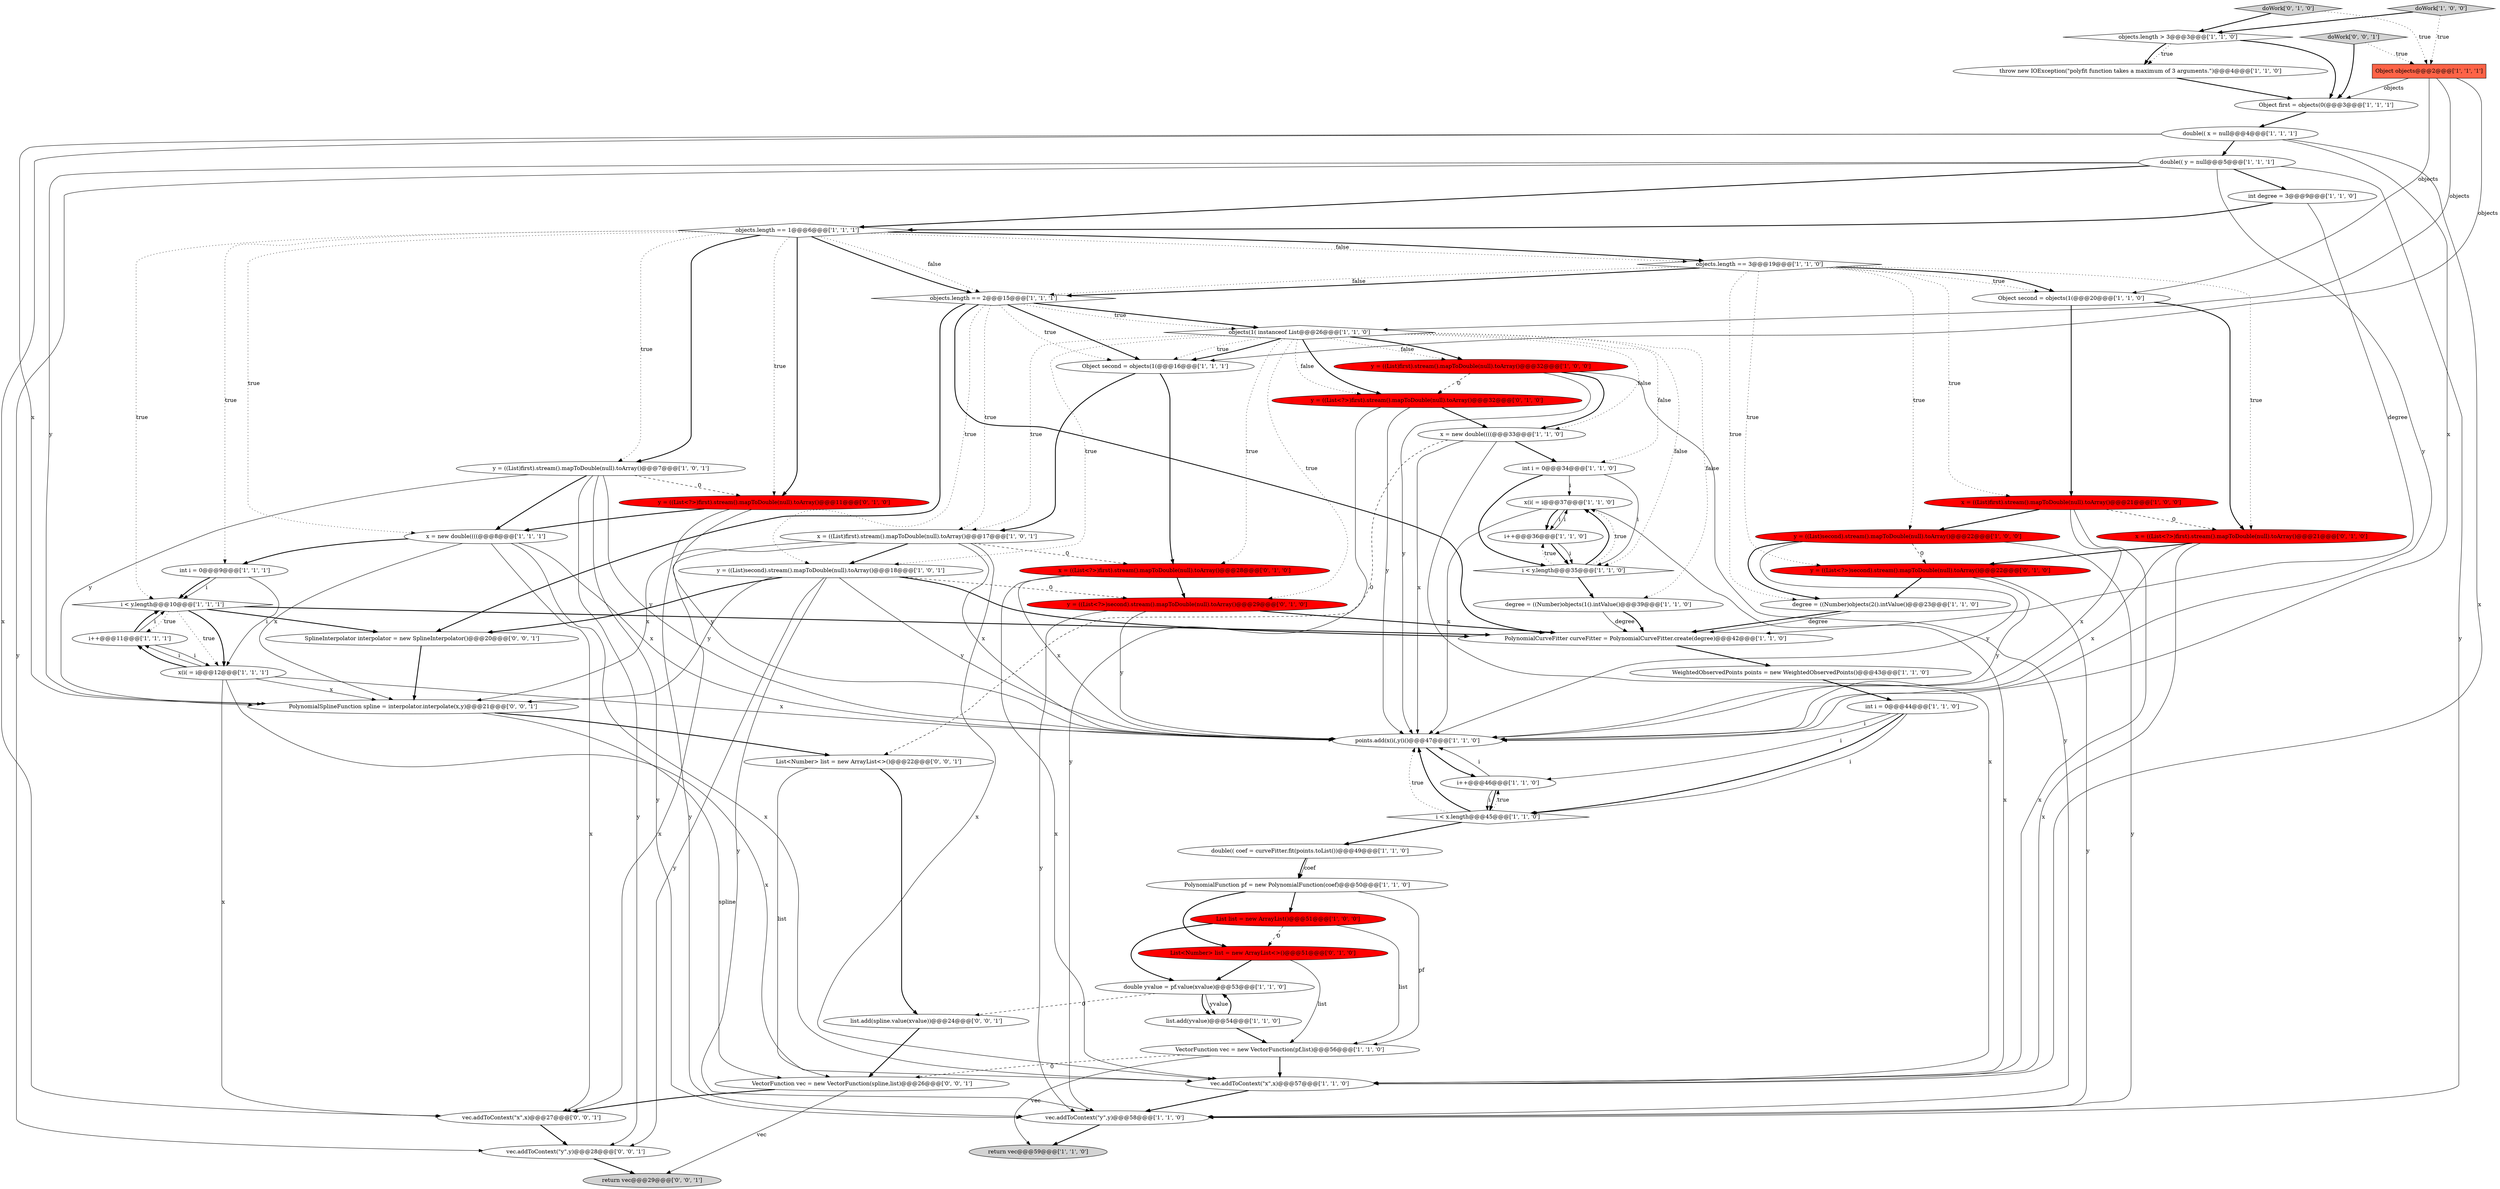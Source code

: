 digraph {
61 [style = filled, label = "List<Number> list = new ArrayList<>()@@@22@@@['0', '0', '1']", fillcolor = white, shape = ellipse image = "AAA0AAABBB3BBB"];
43 [style = filled, label = "PolynomialCurveFitter curveFitter = PolynomialCurveFitter.create(degree)@@@42@@@['1', '1', '0']", fillcolor = white, shape = ellipse image = "AAA0AAABBB1BBB"];
6 [style = filled, label = "objects.length == 3@@@19@@@['1', '1', '0']", fillcolor = white, shape = diamond image = "AAA0AAABBB1BBB"];
44 [style = filled, label = "int i = 0@@@9@@@['1', '1', '1']", fillcolor = white, shape = ellipse image = "AAA0AAABBB1BBB"];
1 [style = filled, label = "list.add(yvalue)@@@54@@@['1', '1', '0']", fillcolor = white, shape = ellipse image = "AAA0AAABBB1BBB"];
53 [style = filled, label = "y = ((List<?>)second).stream().mapToDouble(null).toArray()@@@22@@@['0', '1', '0']", fillcolor = red, shape = ellipse image = "AAA1AAABBB2BBB"];
11 [style = filled, label = "Object objects@@@2@@@['1', '1', '1']", fillcolor = tomato, shape = box image = "AAA0AAABBB1BBB"];
12 [style = filled, label = "Object second = objects(1(@@@20@@@['1', '1', '0']", fillcolor = white, shape = ellipse image = "AAA0AAABBB1BBB"];
17 [style = filled, label = "double yvalue = pf.value(xvalue)@@@53@@@['1', '1', '0']", fillcolor = white, shape = ellipse image = "AAA0AAABBB1BBB"];
24 [style = filled, label = "double(( coef = curveFitter.fit(points.toList())@@@49@@@['1', '1', '0']", fillcolor = white, shape = ellipse image = "AAA0AAABBB1BBB"];
25 [style = filled, label = "objects.length == 2@@@15@@@['1', '1', '1']", fillcolor = white, shape = diamond image = "AAA0AAABBB1BBB"];
50 [style = filled, label = "y = ((List<?>)first).stream().mapToDouble(null).toArray()@@@11@@@['0', '1', '0']", fillcolor = red, shape = ellipse image = "AAA1AAABBB2BBB"];
62 [style = filled, label = "vec.addToContext(\"x\",x)@@@27@@@['0', '0', '1']", fillcolor = white, shape = ellipse image = "AAA0AAABBB3BBB"];
52 [style = filled, label = "x = ((List<?>)first).stream().mapToDouble(null).toArray()@@@28@@@['0', '1', '0']", fillcolor = red, shape = ellipse image = "AAA1AAABBB2BBB"];
7 [style = filled, label = "PolynomialFunction pf = new PolynomialFunction(coef)@@@50@@@['1', '1', '0']", fillcolor = white, shape = ellipse image = "AAA0AAABBB1BBB"];
15 [style = filled, label = "int i = 0@@@34@@@['1', '1', '0']", fillcolor = white, shape = ellipse image = "AAA0AAABBB1BBB"];
20 [style = filled, label = "int i = 0@@@44@@@['1', '1', '0']", fillcolor = white, shape = ellipse image = "AAA0AAABBB1BBB"];
46 [style = filled, label = "degree = ((Number)objects(1().intValue()@@@39@@@['1', '1', '0']", fillcolor = white, shape = ellipse image = "AAA0AAABBB1BBB"];
45 [style = filled, label = "degree = ((Number)objects(2().intValue()@@@23@@@['1', '1', '0']", fillcolor = white, shape = ellipse image = "AAA0AAABBB1BBB"];
36 [style = filled, label = "x = new double((((@@@33@@@['1', '1', '0']", fillcolor = white, shape = ellipse image = "AAA0AAABBB1BBB"];
40 [style = filled, label = "x = new double((((@@@8@@@['1', '1', '1']", fillcolor = white, shape = ellipse image = "AAA0AAABBB1BBB"];
9 [style = filled, label = "i++@@@11@@@['1', '1', '1']", fillcolor = white, shape = ellipse image = "AAA0AAABBB1BBB"];
49 [style = filled, label = "y = ((List<?>)first).stream().mapToDouble(null).toArray()@@@32@@@['0', '1', '0']", fillcolor = red, shape = ellipse image = "AAA1AAABBB2BBB"];
13 [style = filled, label = "VectorFunction vec = new VectorFunction(pf,list)@@@56@@@['1', '1', '0']", fillcolor = white, shape = ellipse image = "AAA0AAABBB1BBB"];
31 [style = filled, label = "i++@@@36@@@['1', '1', '0']", fillcolor = white, shape = ellipse image = "AAA0AAABBB1BBB"];
4 [style = filled, label = "double(( x = null@@@4@@@['1', '1', '1']", fillcolor = white, shape = ellipse image = "AAA0AAABBB1BBB"];
3 [style = filled, label = "Object first = objects(0(@@@3@@@['1', '1', '1']", fillcolor = white, shape = ellipse image = "AAA0AAABBB1BBB"];
14 [style = filled, label = "x(i( = i@@@37@@@['1', '1', '0']", fillcolor = white, shape = ellipse image = "AAA0AAABBB1BBB"];
22 [style = filled, label = "objects.length == 1@@@6@@@['1', '1', '1']", fillcolor = white, shape = diamond image = "AAA0AAABBB1BBB"];
26 [style = filled, label = "Object second = objects(1(@@@16@@@['1', '1', '1']", fillcolor = white, shape = ellipse image = "AAA0AAABBB1BBB"];
56 [style = filled, label = "doWork['0', '0', '1']", fillcolor = lightgray, shape = diamond image = "AAA0AAABBB3BBB"];
21 [style = filled, label = "i < y.length@@@10@@@['1', '1', '1']", fillcolor = white, shape = diamond image = "AAA0AAABBB1BBB"];
37 [style = filled, label = "y = ((List)first).stream().mapToDouble(null).toArray()@@@7@@@['1', '0', '1']", fillcolor = white, shape = ellipse image = "AAA0AAABBB1BBB"];
19 [style = filled, label = "List list = new ArrayList()@@@51@@@['1', '0', '0']", fillcolor = red, shape = ellipse image = "AAA1AAABBB1BBB"];
42 [style = filled, label = "return vec@@@59@@@['1', '1', '0']", fillcolor = lightgray, shape = ellipse image = "AAA0AAABBB1BBB"];
59 [style = filled, label = "PolynomialSplineFunction spline = interpolator.interpolate(x,y)@@@21@@@['0', '0', '1']", fillcolor = white, shape = ellipse image = "AAA0AAABBB3BBB"];
48 [style = filled, label = "y = ((List<?>)second).stream().mapToDouble(null).toArray()@@@29@@@['0', '1', '0']", fillcolor = red, shape = ellipse image = "AAA1AAABBB2BBB"];
34 [style = filled, label = "objects(1( instanceof List@@@26@@@['1', '1', '0']", fillcolor = white, shape = diamond image = "AAA0AAABBB1BBB"];
58 [style = filled, label = "SplineInterpolator interpolator = new SplineInterpolator()@@@20@@@['0', '0', '1']", fillcolor = white, shape = ellipse image = "AAA0AAABBB3BBB"];
57 [style = filled, label = "VectorFunction vec = new VectorFunction(spline,list)@@@26@@@['0', '0', '1']", fillcolor = white, shape = ellipse image = "AAA0AAABBB3BBB"];
41 [style = filled, label = "points.add(x(i(,y(i()@@@47@@@['1', '1', '0']", fillcolor = white, shape = ellipse image = "AAA0AAABBB1BBB"];
32 [style = filled, label = "i < y.length@@@35@@@['1', '1', '0']", fillcolor = white, shape = diamond image = "AAA0AAABBB1BBB"];
30 [style = filled, label = "int degree = 3@@@9@@@['1', '1', '0']", fillcolor = white, shape = ellipse image = "AAA0AAABBB1BBB"];
39 [style = filled, label = "x = ((List)first).stream().mapToDouble(null).toArray()@@@17@@@['1', '0', '1']", fillcolor = white, shape = ellipse image = "AAA0AAABBB1BBB"];
8 [style = filled, label = "double(( y = null@@@5@@@['1', '1', '1']", fillcolor = white, shape = ellipse image = "AAA0AAABBB1BBB"];
27 [style = filled, label = "x = ((List)first).stream().mapToDouble(null).toArray()@@@21@@@['1', '0', '0']", fillcolor = red, shape = ellipse image = "AAA1AAABBB1BBB"];
18 [style = filled, label = "i < x.length@@@45@@@['1', '1', '0']", fillcolor = white, shape = diamond image = "AAA0AAABBB1BBB"];
2 [style = filled, label = "i++@@@46@@@['1', '1', '0']", fillcolor = white, shape = ellipse image = "AAA0AAABBB1BBB"];
60 [style = filled, label = "vec.addToContext(\"y\",y)@@@28@@@['0', '0', '1']", fillcolor = white, shape = ellipse image = "AAA0AAABBB3BBB"];
29 [style = filled, label = "throw new IOException(\"polyfit function takes a maximum of 3 arguments.\")@@@4@@@['1', '1', '0']", fillcolor = white, shape = ellipse image = "AAA0AAABBB1BBB"];
0 [style = filled, label = "y = ((List)second).stream().mapToDouble(null).toArray()@@@22@@@['1', '0', '0']", fillcolor = red, shape = ellipse image = "AAA1AAABBB1BBB"];
33 [style = filled, label = "vec.addToContext(\"x\",x)@@@57@@@['1', '1', '0']", fillcolor = white, shape = ellipse image = "AAA0AAABBB1BBB"];
55 [style = filled, label = "list.add(spline.value(xvalue))@@@24@@@['0', '0', '1']", fillcolor = white, shape = ellipse image = "AAA0AAABBB3BBB"];
38 [style = filled, label = "vec.addToContext(\"y\",y)@@@58@@@['1', '1', '0']", fillcolor = white, shape = ellipse image = "AAA0AAABBB1BBB"];
54 [style = filled, label = "doWork['0', '1', '0']", fillcolor = lightgray, shape = diamond image = "AAA0AAABBB2BBB"];
16 [style = filled, label = "WeightedObservedPoints points = new WeightedObservedPoints()@@@43@@@['1', '1', '0']", fillcolor = white, shape = ellipse image = "AAA0AAABBB1BBB"];
35 [style = filled, label = "doWork['1', '0', '0']", fillcolor = lightgray, shape = diamond image = "AAA0AAABBB1BBB"];
28 [style = filled, label = "y = ((List)second).stream().mapToDouble(null).toArray()@@@18@@@['1', '0', '1']", fillcolor = white, shape = ellipse image = "AAA0AAABBB1BBB"];
23 [style = filled, label = "y = ((List)first).stream().mapToDouble(null).toArray()@@@32@@@['1', '0', '0']", fillcolor = red, shape = ellipse image = "AAA1AAABBB1BBB"];
47 [style = filled, label = "List<Number> list = new ArrayList<>()@@@51@@@['0', '1', '0']", fillcolor = red, shape = ellipse image = "AAA1AAABBB2BBB"];
10 [style = filled, label = "objects.length > 3@@@3@@@['1', '1', '0']", fillcolor = white, shape = diamond image = "AAA0AAABBB1BBB"];
51 [style = filled, label = "x = ((List<?>)first).stream().mapToDouble(null).toArray()@@@21@@@['0', '1', '0']", fillcolor = red, shape = ellipse image = "AAA1AAABBB2BBB"];
63 [style = filled, label = "return vec@@@29@@@['0', '0', '1']", fillcolor = lightgray, shape = ellipse image = "AAA0AAABBB3BBB"];
5 [style = filled, label = "x(i( = i@@@12@@@['1', '1', '1']", fillcolor = white, shape = ellipse image = "AAA0AAABBB1BBB"];
50->38 [style = solid, label="y"];
8->30 [style = bold, label=""];
52->33 [style = solid, label="x"];
5->9 [style = bold, label=""];
25->34 [style = bold, label=""];
37->41 [style = solid, label="y"];
39->41 [style = solid, label="x"];
57->62 [style = bold, label=""];
11->3 [style = solid, label="objects"];
22->37 [style = bold, label=""];
56->3 [style = bold, label=""];
21->43 [style = bold, label=""];
21->58 [style = bold, label=""];
51->53 [style = bold, label=""];
25->43 [style = bold, label=""];
25->28 [style = dotted, label="true"];
23->49 [style = dashed, label="0"];
19->47 [style = dashed, label="0"];
48->38 [style = solid, label="y"];
38->42 [style = bold, label=""];
4->59 [style = solid, label="x"];
3->4 [style = bold, label=""];
1->13 [style = bold, label=""];
59->61 [style = bold, label=""];
10->29 [style = dotted, label="true"];
34->26 [style = dotted, label="true"];
55->57 [style = bold, label=""];
20->2 [style = solid, label="i"];
56->11 [style = dotted, label="true"];
45->43 [style = bold, label=""];
28->43 [style = bold, label=""];
40->62 [style = solid, label="x"];
34->46 [style = dotted, label="false"];
20->41 [style = solid, label="i"];
34->26 [style = bold, label=""];
48->43 [style = bold, label=""];
23->41 [style = solid, label="y"];
25->58 [style = bold, label=""];
40->33 [style = solid, label="x"];
60->63 [style = bold, label=""];
8->38 [style = solid, label="y"];
9->21 [style = bold, label=""];
61->57 [style = solid, label="list"];
34->15 [style = dotted, label="false"];
4->8 [style = bold, label=""];
58->59 [style = bold, label=""];
23->36 [style = bold, label=""];
35->10 [style = bold, label=""];
8->60 [style = solid, label="y"];
0->38 [style = solid, label="y"];
22->44 [style = dotted, label="true"];
6->0 [style = dotted, label="true"];
59->57 [style = solid, label="spline"];
27->41 [style = solid, label="x"];
39->52 [style = dashed, label="0"];
49->36 [style = bold, label=""];
2->41 [style = solid, label="i"];
14->41 [style = solid, label="x"];
36->33 [style = solid, label="x"];
5->9 [style = solid, label="i"];
21->5 [style = dotted, label="true"];
34->28 [style = dotted, label="true"];
28->41 [style = solid, label="y"];
22->25 [style = bold, label=""];
43->16 [style = bold, label=""];
44->21 [style = bold, label=""];
31->32 [style = solid, label="i"];
57->63 [style = solid, label="vec"];
34->52 [style = dotted, label="true"];
27->0 [style = bold, label=""];
53->38 [style = solid, label="y"];
36->41 [style = solid, label="x"];
62->60 [style = bold, label=""];
22->50 [style = bold, label=""];
48->41 [style = solid, label="y"];
52->41 [style = solid, label="x"];
2->18 [style = bold, label=""];
15->32 [style = solid, label="i"];
4->41 [style = solid, label="x"];
41->2 [style = bold, label=""];
40->59 [style = solid, label="x"];
39->62 [style = solid, label="x"];
1->17 [style = bold, label=""];
8->22 [style = bold, label=""];
12->51 [style = bold, label=""];
20->18 [style = bold, label=""];
47->13 [style = solid, label="list"];
37->59 [style = solid, label="y"];
61->55 [style = bold, label=""];
39->33 [style = solid, label="x"];
21->9 [style = dotted, label="true"];
28->59 [style = solid, label="y"];
5->62 [style = solid, label="x"];
5->33 [style = solid, label="x"];
13->42 [style = solid, label="vec"];
6->51 [style = dotted, label="true"];
52->48 [style = bold, label=""];
25->26 [style = bold, label=""];
8->41 [style = solid, label="y"];
37->50 [style = dashed, label="0"];
13->57 [style = dashed, label="0"];
18->41 [style = dotted, label="true"];
6->12 [style = dotted, label="true"];
18->41 [style = bold, label=""];
11->12 [style = solid, label="objects"];
24->7 [style = bold, label=""];
9->21 [style = solid, label="i"];
4->33 [style = solid, label="x"];
45->43 [style = solid, label="degree"];
4->62 [style = solid, label="x"];
16->20 [style = bold, label=""];
46->43 [style = solid, label="degree"];
25->26 [style = dotted, label="true"];
32->31 [style = dotted, label="true"];
5->59 [style = solid, label="x"];
22->6 [style = bold, label=""];
46->43 [style = bold, label=""];
22->21 [style = dotted, label="true"];
15->14 [style = solid, label="i"];
34->36 [style = dotted, label="false"];
44->5 [style = solid, label="i"];
18->24 [style = bold, label=""];
32->46 [style = bold, label=""];
17->1 [style = bold, label=""];
19->13 [style = solid, label="list"];
0->45 [style = bold, label=""];
9->5 [style = solid, label="i"];
22->50 [style = dotted, label="true"];
34->49 [style = bold, label=""];
31->32 [style = bold, label=""];
11->34 [style = solid, label="objects"];
22->37 [style = dotted, label="true"];
6->25 [style = dotted, label="false"];
28->60 [style = solid, label="y"];
32->14 [style = bold, label=""];
19->17 [style = bold, label=""];
25->39 [style = dotted, label="true"];
31->14 [style = solid, label="i"];
2->18 [style = solid, label="i"];
32->14 [style = dotted, label="true"];
39->59 [style = solid, label="x"];
34->48 [style = dotted, label="true"];
34->23 [style = dotted, label="false"];
34->39 [style = dotted, label="true"];
8->59 [style = solid, label="y"];
21->5 [style = bold, label=""];
26->52 [style = bold, label=""];
0->41 [style = solid, label="y"];
17->1 [style = solid, label="yvalue"];
49->41 [style = solid, label="y"];
50->41 [style = solid, label="y"];
44->21 [style = solid, label="i"];
14->31 [style = bold, label=""];
27->51 [style = dashed, label="0"];
14->31 [style = solid, label="i"];
54->10 [style = bold, label=""];
53->41 [style = solid, label="y"];
34->23 [style = bold, label=""];
51->41 [style = solid, label="x"];
17->55 [style = dashed, label="0"];
34->49 [style = dotted, label="false"];
6->27 [style = dotted, label="true"];
7->19 [style = bold, label=""];
12->27 [style = bold, label=""];
28->58 [style = bold, label=""];
18->2 [style = dotted, label="true"];
51->33 [style = solid, label="x"];
40->44 [style = bold, label=""];
6->12 [style = bold, label=""];
6->53 [style = dotted, label="true"];
23->38 [style = solid, label="y"];
30->22 [style = bold, label=""];
5->41 [style = solid, label="x"];
7->47 [style = bold, label=""];
25->34 [style = dotted, label="true"];
29->3 [style = bold, label=""];
36->15 [style = bold, label=""];
34->32 [style = dotted, label="false"];
54->11 [style = dotted, label="true"];
0->53 [style = dashed, label="0"];
24->7 [style = solid, label="coef"];
7->13 [style = solid, label="pf"];
37->38 [style = solid, label="y"];
10->3 [style = bold, label=""];
22->40 [style = dotted, label="true"];
11->26 [style = solid, label="objects"];
30->43 [style = solid, label="degree"];
35->11 [style = dotted, label="true"];
26->39 [style = bold, label=""];
39->28 [style = bold, label=""];
20->18 [style = solid, label="i"];
14->33 [style = solid, label="x"];
28->48 [style = dashed, label="0"];
37->60 [style = solid, label="y"];
10->29 [style = bold, label=""];
28->38 [style = solid, label="y"];
50->40 [style = bold, label=""];
36->61 [style = dashed, label="0"];
22->6 [style = dotted, label="false"];
6->45 [style = dotted, label="true"];
33->38 [style = bold, label=""];
22->25 [style = dotted, label="false"];
40->41 [style = solid, label="x"];
47->17 [style = bold, label=""];
13->33 [style = bold, label=""];
15->32 [style = bold, label=""];
27->33 [style = solid, label="x"];
53->45 [style = bold, label=""];
37->40 [style = bold, label=""];
6->25 [style = bold, label=""];
49->38 [style = solid, label="y"];
}
